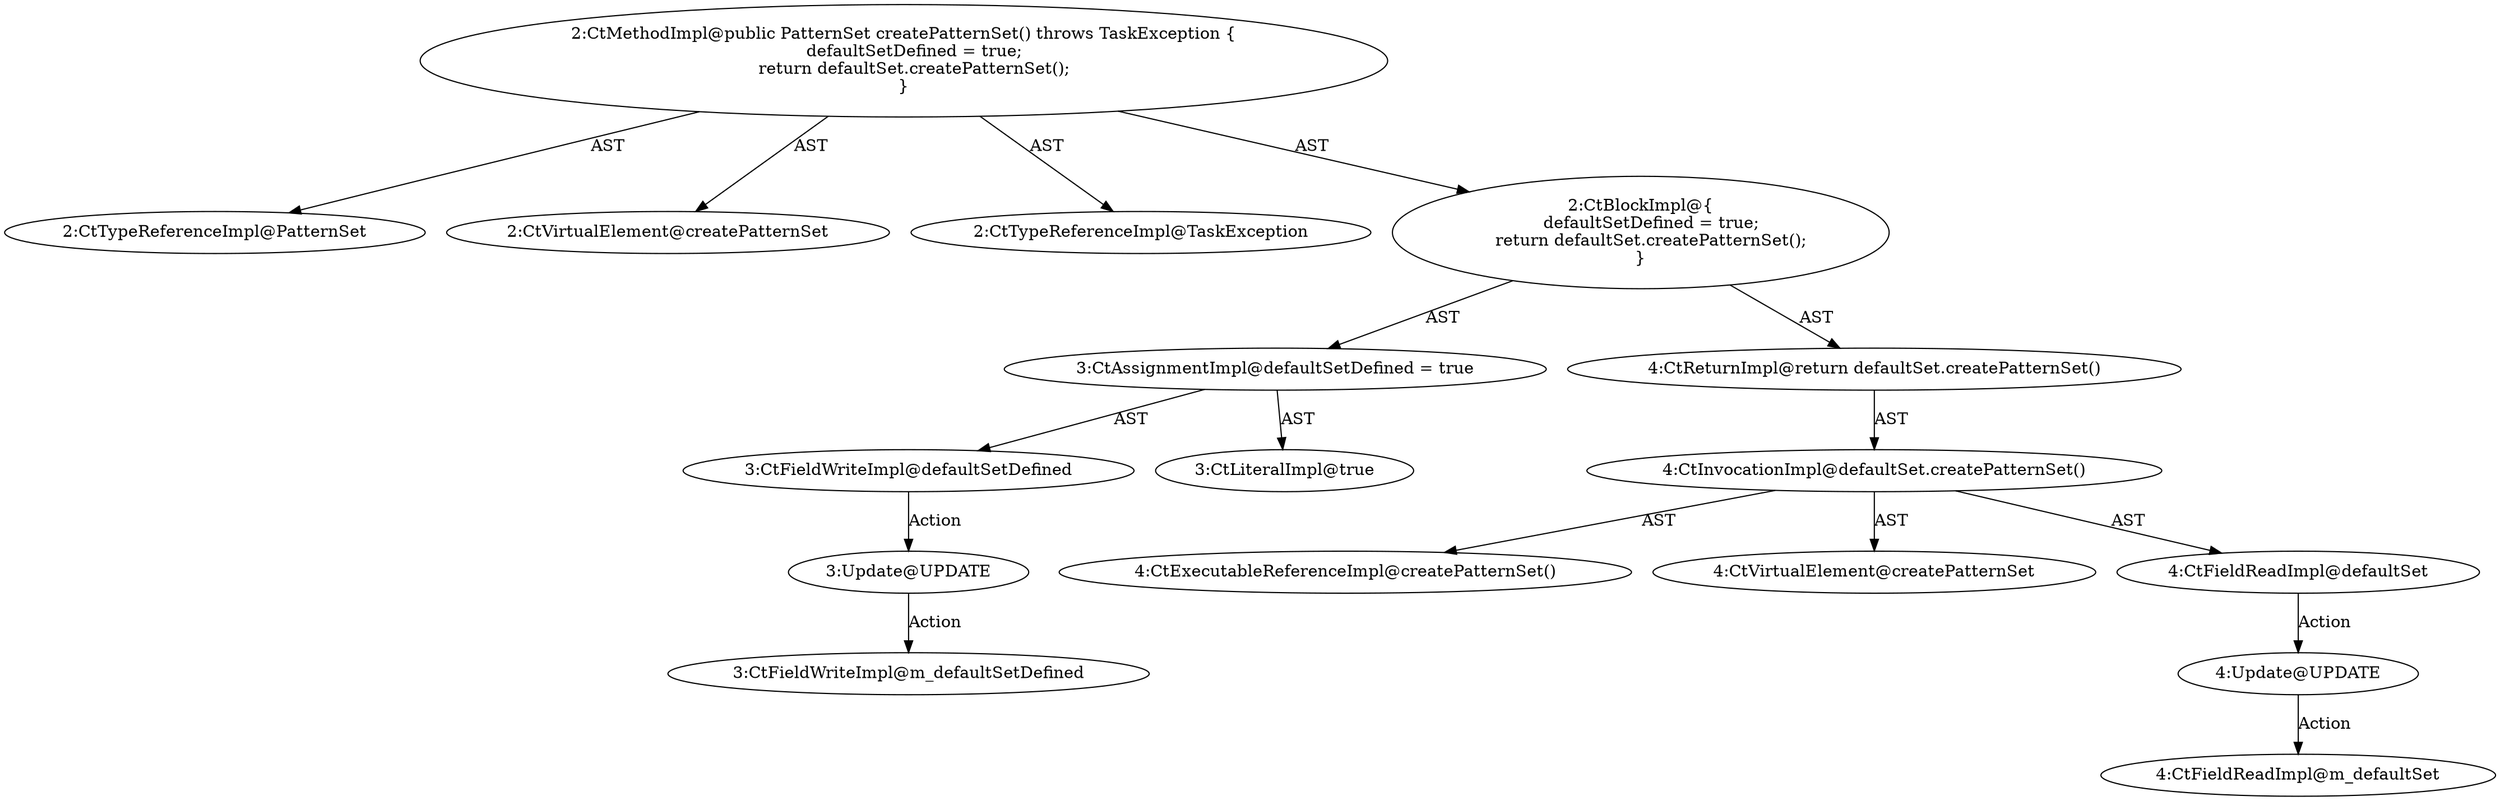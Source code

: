 digraph "createPatternSet#?" {
0 [label="2:CtTypeReferenceImpl@PatternSet" shape=ellipse]
1 [label="2:CtVirtualElement@createPatternSet" shape=ellipse]
2 [label="2:CtTypeReferenceImpl@TaskException" shape=ellipse]
3 [label="3:CtFieldWriteImpl@defaultSetDefined" shape=ellipse]
4 [label="3:CtLiteralImpl@true" shape=ellipse]
5 [label="3:CtAssignmentImpl@defaultSetDefined = true" shape=ellipse]
6 [label="4:CtExecutableReferenceImpl@createPatternSet()" shape=ellipse]
7 [label="4:CtVirtualElement@createPatternSet" shape=ellipse]
8 [label="4:CtFieldReadImpl@defaultSet" shape=ellipse]
9 [label="4:CtInvocationImpl@defaultSet.createPatternSet()" shape=ellipse]
10 [label="4:CtReturnImpl@return defaultSet.createPatternSet()" shape=ellipse]
11 [label="2:CtBlockImpl@\{
    defaultSetDefined = true;
    return defaultSet.createPatternSet();
\}" shape=ellipse]
12 [label="2:CtMethodImpl@public PatternSet createPatternSet() throws TaskException \{
    defaultSetDefined = true;
    return defaultSet.createPatternSet();
\}" shape=ellipse]
13 [label="3:Update@UPDATE" shape=ellipse]
14 [label="3:CtFieldWriteImpl@m_defaultSetDefined" shape=ellipse]
15 [label="4:Update@UPDATE" shape=ellipse]
16 [label="4:CtFieldReadImpl@m_defaultSet" shape=ellipse]
3 -> 13 [label="Action"];
5 -> 3 [label="AST"];
5 -> 4 [label="AST"];
8 -> 15 [label="Action"];
9 -> 7 [label="AST"];
9 -> 8 [label="AST"];
9 -> 6 [label="AST"];
10 -> 9 [label="AST"];
11 -> 5 [label="AST"];
11 -> 10 [label="AST"];
12 -> 1 [label="AST"];
12 -> 0 [label="AST"];
12 -> 2 [label="AST"];
12 -> 11 [label="AST"];
13 -> 14 [label="Action"];
15 -> 16 [label="Action"];
}
